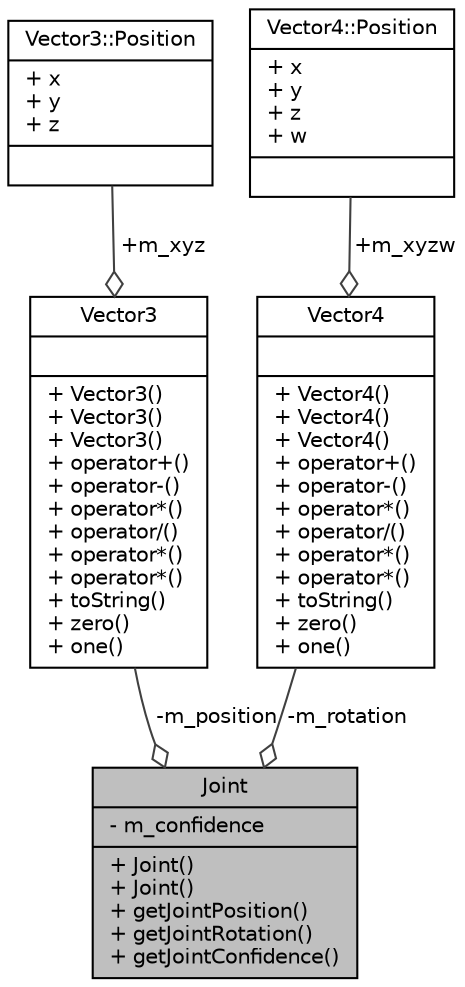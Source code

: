 digraph "Joint"
{
 // LATEX_PDF_SIZE
  edge [fontname="Helvetica",fontsize="10",labelfontname="Helvetica",labelfontsize="10"];
  node [fontname="Helvetica",fontsize="10",shape=record];
  Node1 [label="{Joint\n|- m_confidence\l|+ Joint()\l+ Joint()\l+ getJointPosition()\l+ getJointRotation()\l+ getJointConfidence()\l}",height=0.2,width=0.4,color="black", fillcolor="grey75", style="filled", fontcolor="black",tooltip="Data Structure for Default Joint with position and rotation."];
  Node2 -> Node1 [color="grey25",fontsize="10",style="solid",label=" -m_position" ,arrowhead="odiamond",fontname="Helvetica"];
  Node2 [label="{Vector3\n||+ Vector3()\l+ Vector3()\l+ Vector3()\l+ operator+()\l+ operator-()\l+ operator*()\l+ operator/()\l+ operator*()\l+ operator*()\l+ toString()\l+ zero()\l+ one()\l}",height=0.2,width=0.4,color="black", fillcolor="white", style="filled",URL="$class_vector3.html",tooltip="Utility Class."];
  Node3 -> Node2 [color="grey25",fontsize="10",style="solid",label=" +m_xyz" ,arrowhead="odiamond",fontname="Helvetica"];
  Node3 [label="{Vector3::Position\n|+ x\l+ y\l+ z\l|}",height=0.2,width=0.4,color="black", fillcolor="white", style="filled",URL="$struct_vector3_1_1_position.html",tooltip=" "];
  Node4 -> Node1 [color="grey25",fontsize="10",style="solid",label=" -m_rotation" ,arrowhead="odiamond",fontname="Helvetica"];
  Node4 [label="{Vector4\n||+ Vector4()\l+ Vector4()\l+ Vector4()\l+ operator+()\l+ operator-()\l+ operator*()\l+ operator/()\l+ operator*()\l+ operator*()\l+ toString()\l+ zero()\l+ one()\l}",height=0.2,width=0.4,color="black", fillcolor="white", style="filled",URL="$class_vector4.html",tooltip="Utility Class."];
  Node5 -> Node4 [color="grey25",fontsize="10",style="solid",label=" +m_xyzw" ,arrowhead="odiamond",fontname="Helvetica"];
  Node5 [label="{Vector4::Position\n|+ x\l+ y\l+ z\l+ w\l|}",height=0.2,width=0.4,color="black", fillcolor="white", style="filled",URL="$struct_vector4_1_1_position.html",tooltip=" "];
}
